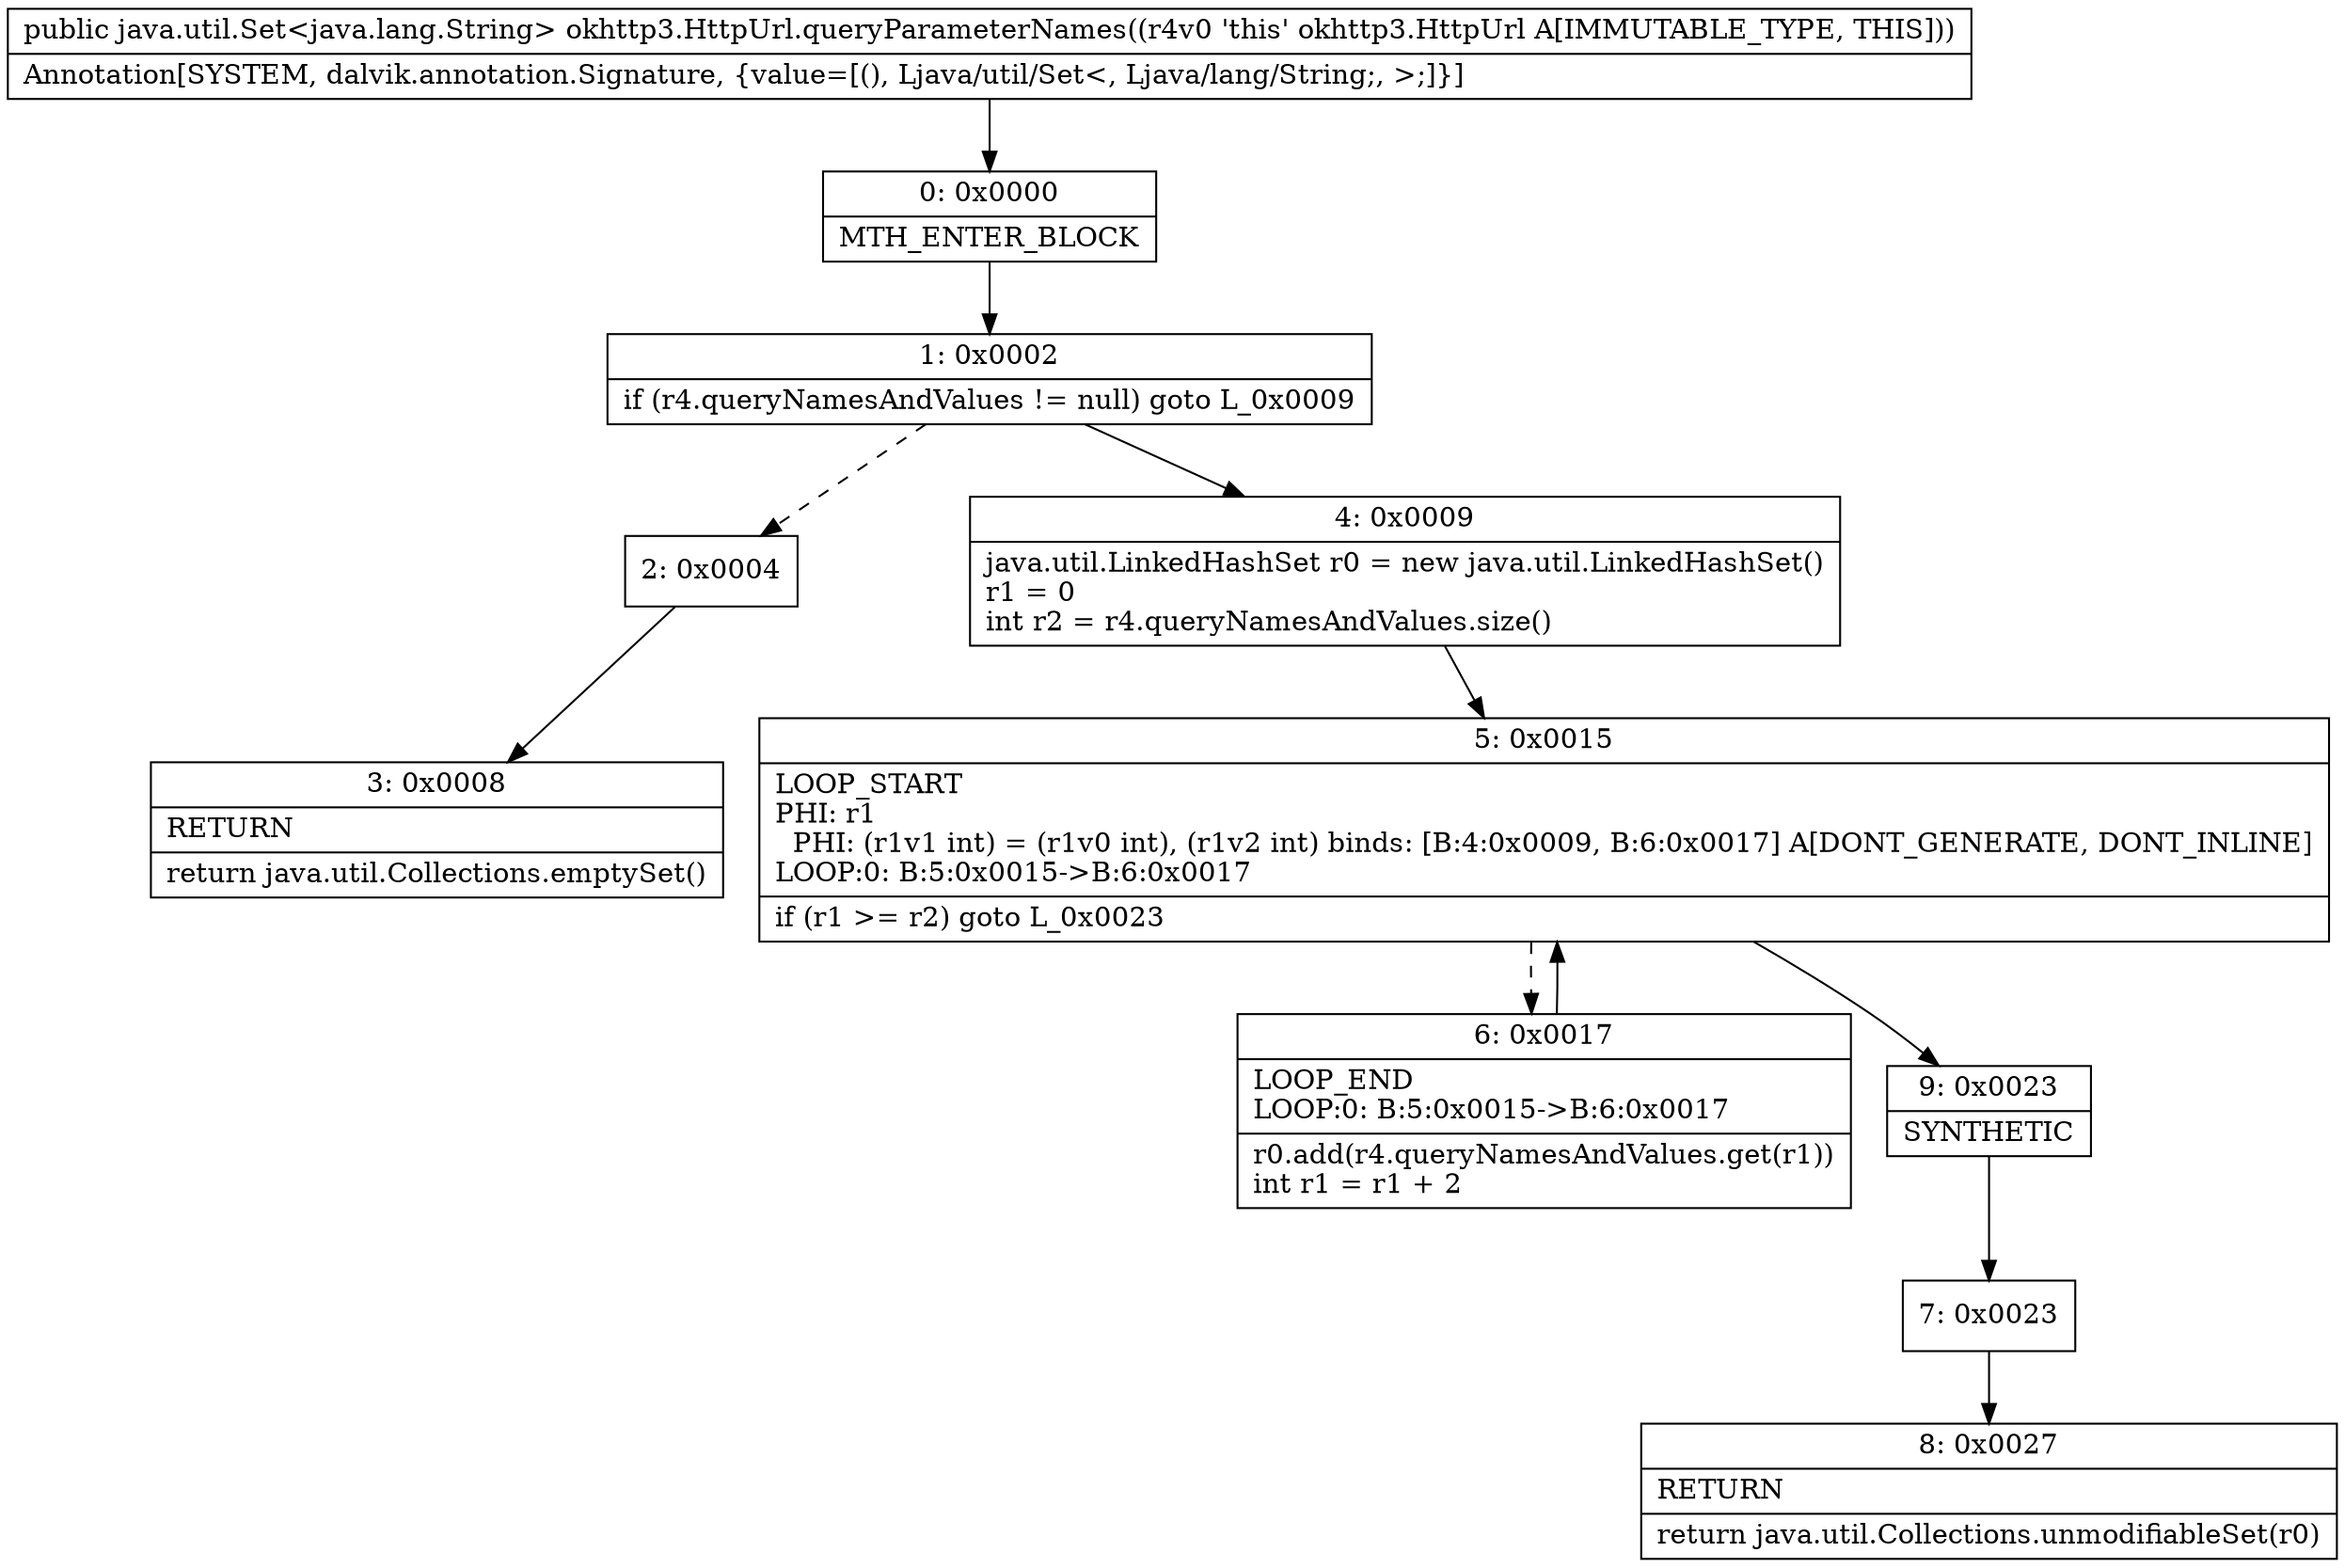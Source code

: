 digraph "CFG forokhttp3.HttpUrl.queryParameterNames()Ljava\/util\/Set;" {
Node_0 [shape=record,label="{0\:\ 0x0000|MTH_ENTER_BLOCK\l}"];
Node_1 [shape=record,label="{1\:\ 0x0002|if (r4.queryNamesAndValues != null) goto L_0x0009\l}"];
Node_2 [shape=record,label="{2\:\ 0x0004}"];
Node_3 [shape=record,label="{3\:\ 0x0008|RETURN\l|return java.util.Collections.emptySet()\l}"];
Node_4 [shape=record,label="{4\:\ 0x0009|java.util.LinkedHashSet r0 = new java.util.LinkedHashSet()\lr1 = 0\lint r2 = r4.queryNamesAndValues.size()\l}"];
Node_5 [shape=record,label="{5\:\ 0x0015|LOOP_START\lPHI: r1 \l  PHI: (r1v1 int) = (r1v0 int), (r1v2 int) binds: [B:4:0x0009, B:6:0x0017] A[DONT_GENERATE, DONT_INLINE]\lLOOP:0: B:5:0x0015\-\>B:6:0x0017\l|if (r1 \>= r2) goto L_0x0023\l}"];
Node_6 [shape=record,label="{6\:\ 0x0017|LOOP_END\lLOOP:0: B:5:0x0015\-\>B:6:0x0017\l|r0.add(r4.queryNamesAndValues.get(r1))\lint r1 = r1 + 2\l}"];
Node_7 [shape=record,label="{7\:\ 0x0023}"];
Node_8 [shape=record,label="{8\:\ 0x0027|RETURN\l|return java.util.Collections.unmodifiableSet(r0)\l}"];
Node_9 [shape=record,label="{9\:\ 0x0023|SYNTHETIC\l}"];
MethodNode[shape=record,label="{public java.util.Set\<java.lang.String\> okhttp3.HttpUrl.queryParameterNames((r4v0 'this' okhttp3.HttpUrl A[IMMUTABLE_TYPE, THIS]))  | Annotation[SYSTEM, dalvik.annotation.Signature, \{value=[(), Ljava\/util\/Set\<, Ljava\/lang\/String;, \>;]\}]\l}"];
MethodNode -> Node_0;
Node_0 -> Node_1;
Node_1 -> Node_2[style=dashed];
Node_1 -> Node_4;
Node_2 -> Node_3;
Node_4 -> Node_5;
Node_5 -> Node_6[style=dashed];
Node_5 -> Node_9;
Node_6 -> Node_5;
Node_7 -> Node_8;
Node_9 -> Node_7;
}

